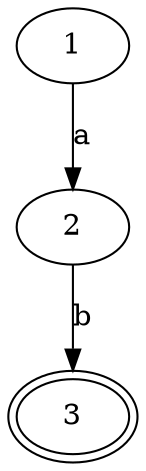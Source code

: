 digraph {
  1 [role="start"]
  3 [role="end",peripheries=2]

  1   -> 2  [label="a"];
  2   -> 3  [label="b"];
}
